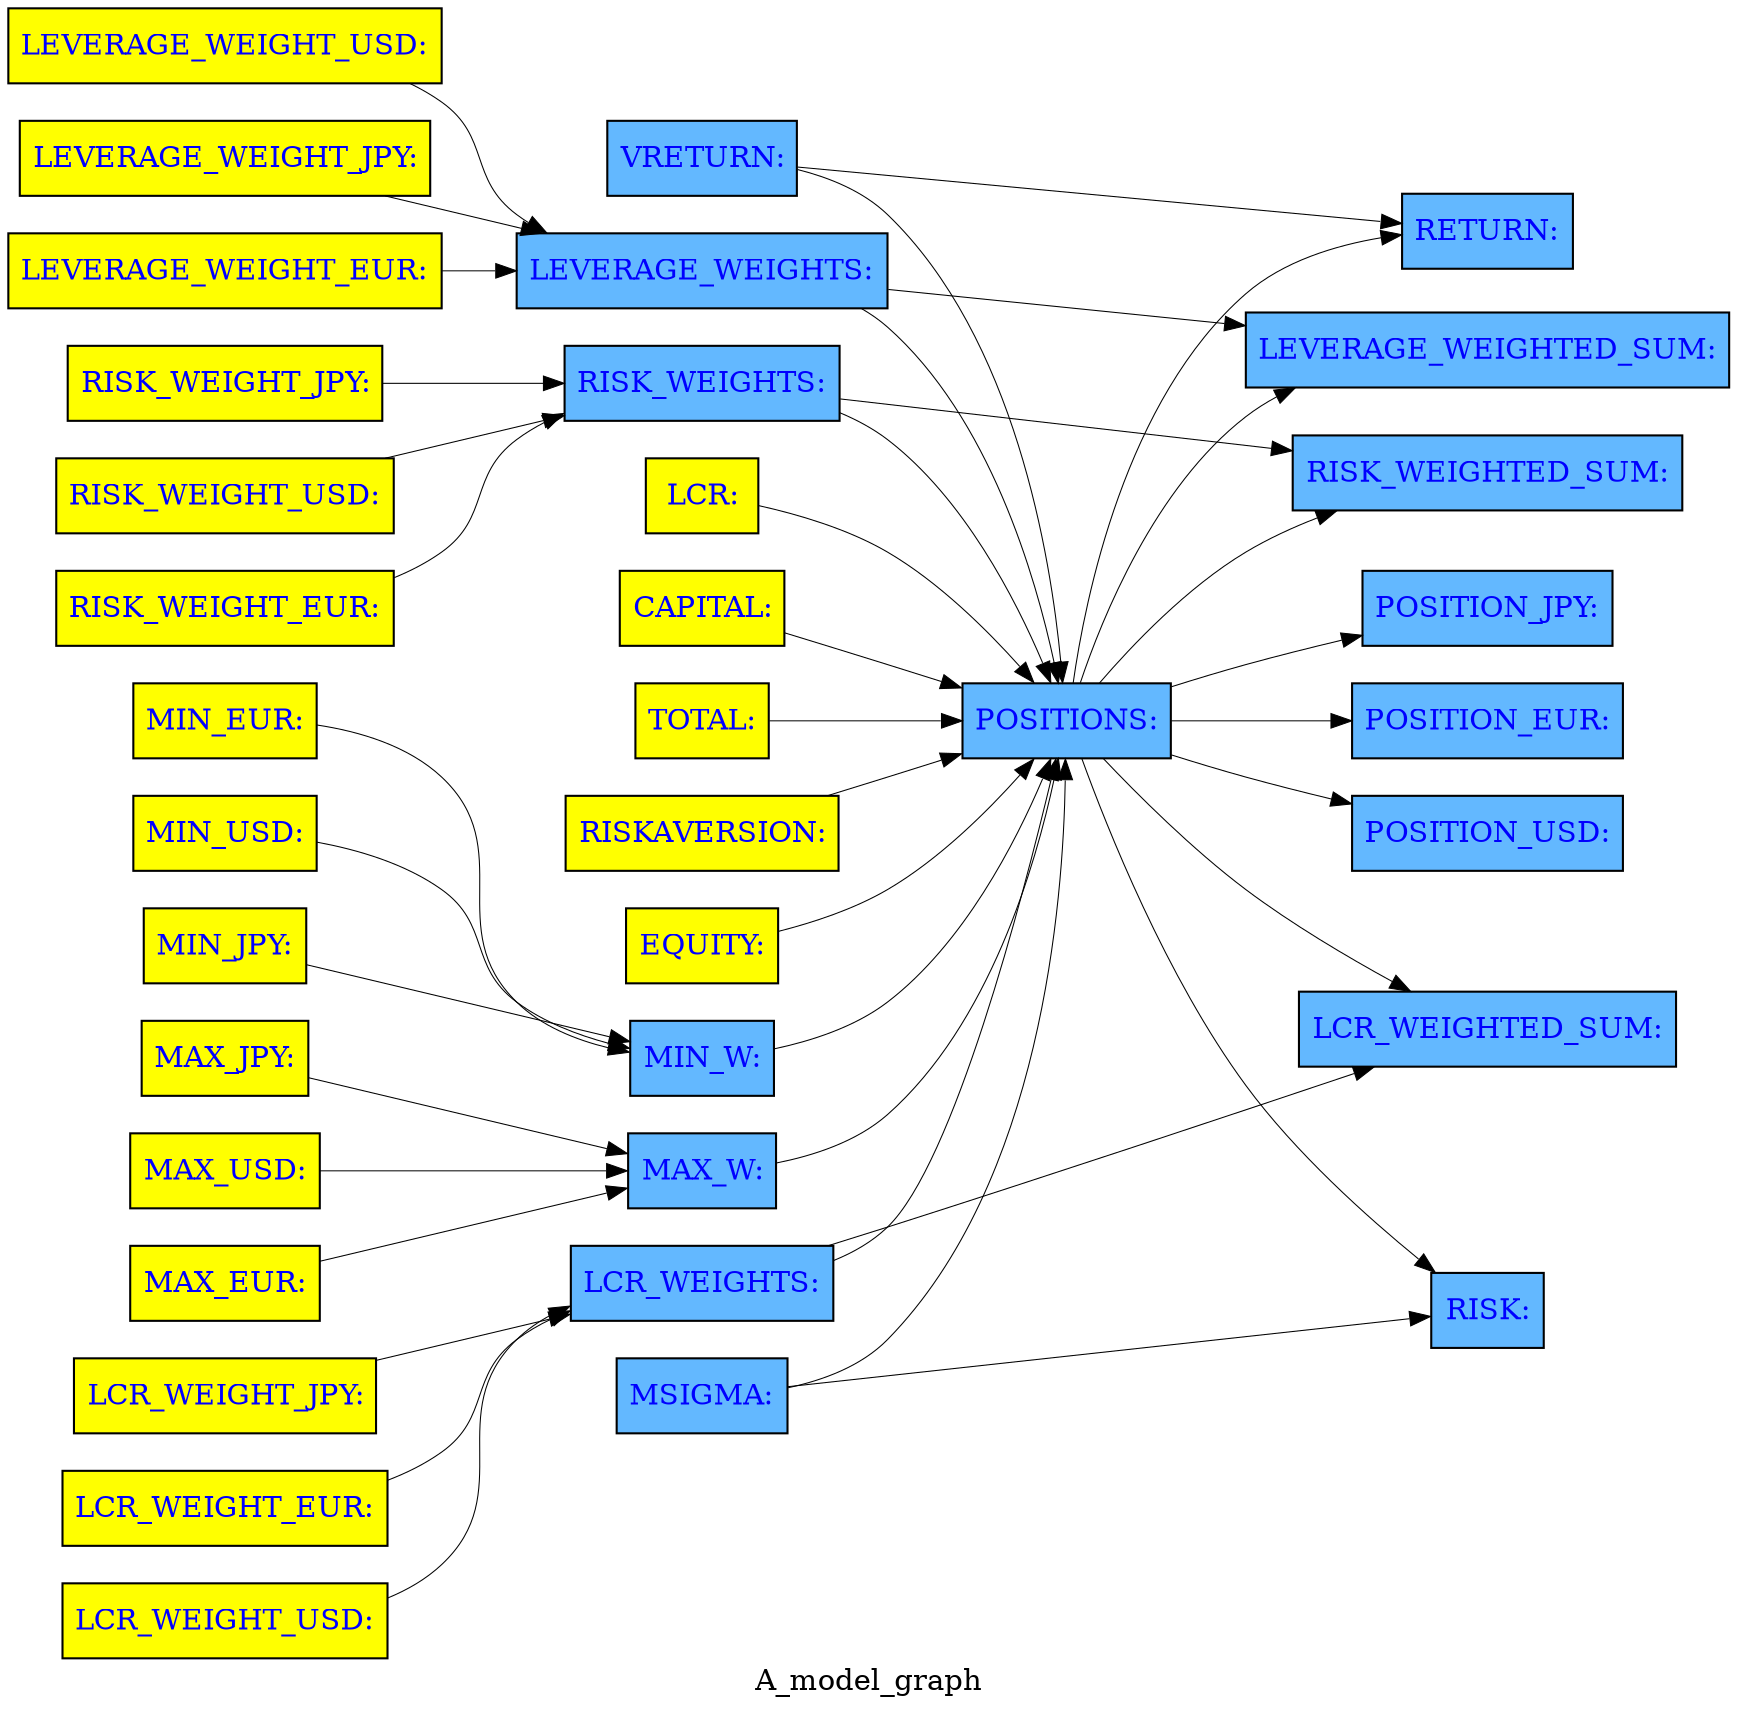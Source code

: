 digraph TD { rankdir ="LR" 
{node  [margin=0.025 fontcolor=blue style=filled ] 
 "VRETURN" [ shape=box fillcolor= steelblue1 tooltip="VRETURN&#10;FRML &lt;MATRIX&gt; VRETURN         = MATRIX([0.048,0.040,0.035]) &#36;"  margin=0.025 fontcolor=blue style = filled  label=<<TABLE BORDER='0' CELLBORDER = '0' style = "filled"  > <TR><TD tooltip="VRETURN&#10;FRML &lt;MATRIX&gt; VRETURN         = MATRIX([0.048,0.040,0.035]) &#36;">VRETURN:</TD></TR> </TABLE>> ]
"MIN_EUR" [ shape=box fillcolor= yellow tooltip="MIN_EUR&#10;Exogen"  margin=0.025 fontcolor=blue style = filled  label=<<TABLE BORDER='0' CELLBORDER = '0' style = "filled"  > <TR><TD tooltip="MIN_EUR&#10;Exogen">MIN_EUR:</TD></TR> </TABLE>> ]
"CAPITAL" [ shape=box fillcolor= yellow tooltip="CAPITAL&#10;Exogen"  margin=0.025 fontcolor=blue style = filled  label=<<TABLE BORDER='0' CELLBORDER = '0' style = "filled"  > <TR><TD tooltip="CAPITAL&#10;Exogen">CAPITAL:</TD></TR> </TABLE>> ]
"RETURN" [ shape=box fillcolor= steelblue1 tooltip="RETURN&#10;FRML XX      RETURN             =  (POSITIONS.TRANS() * VRETURN        )[0,0] &#36;"  margin=0.025 fontcolor=blue style = filled  label=<<TABLE BORDER='0' CELLBORDER = '0' style = "filled"  > <TR><TD tooltip="RETURN&#10;FRML XX      RETURN             =  (POSITIONS.TRANS() * VRETURN        )[0,0] &#36;">RETURN:</TD></TR> </TABLE>> ]
"LCR_WEIGHT_JPY" [ shape=box fillcolor= yellow tooltip="LCR_WEIGHT_JPY&#10;Exogen"  margin=0.025 fontcolor=blue style = filled  label=<<TABLE BORDER='0' CELLBORDER = '0' style = "filled"  > <TR><TD tooltip="LCR_WEIGHT_JPY&#10;Exogen">LCR_WEIGHT_JPY:</TD></TR> </TABLE>> ]
"LEVERAGE_WEIGHT_USD" [ shape=box fillcolor= yellow tooltip="LEVERAGE_WEIGHT_USD&#10;Exogen"  margin=0.025 fontcolor=blue style = filled  label=<<TABLE BORDER='0' CELLBORDER = '0' style = "filled"  > <TR><TD tooltip="LEVERAGE_WEIGHT_USD&#10;Exogen">LEVERAGE_WEIGHT_USD:</TD></TR> </TABLE>> ]
"RISK_WEIGHTED_SUM" [ shape=box fillcolor= steelblue1 tooltip="RISK_WEIGHTED_SUM&#10;FRML XX      RISK_WEIGHTED_SUM     = (RISK_WEIGHTS.TRANS() * POSITIONS)[0,0] &#36;"  margin=0.025 fontcolor=blue style = filled  label=<<TABLE BORDER='0' CELLBORDER = '0' style = "filled"  > <TR><TD tooltip="RISK_WEIGHTED_SUM&#10;FRML XX      RISK_WEIGHTED_SUM     = (RISK_WEIGHTS.TRANS() * POSITIONS)[0,0] &#36;">RISK_WEIGHTED_SUM:</TD></TR> </TABLE>> ]
"TOTAL" [ shape=box fillcolor= yellow tooltip="TOTAL&#10;Exogen"  margin=0.025 fontcolor=blue style = filled  label=<<TABLE BORDER='0' CELLBORDER = '0' style = "filled"  > <TR><TD tooltip="TOTAL&#10;Exogen">TOTAL:</TD></TR> </TABLE>> ]
"LEVERAGE_WEIGHT_JPY" [ shape=box fillcolor= yellow tooltip="LEVERAGE_WEIGHT_JPY&#10;Exogen"  margin=0.025 fontcolor=blue style = filled  label=<<TABLE BORDER='0' CELLBORDER = '0' style = "filled"  > <TR><TD tooltip="LEVERAGE_WEIGHT_JPY&#10;Exogen">LEVERAGE_WEIGHT_JPY:</TD></TR> </TABLE>> ]
"RISK_WEIGHT_JPY" [ shape=box fillcolor= yellow tooltip="RISK_WEIGHT_JPY&#10;Exogen"  margin=0.025 fontcolor=blue style = filled  label=<<TABLE BORDER='0' CELLBORDER = '0' style = "filled"  > <TR><TD tooltip="RISK_WEIGHT_JPY&#10;Exogen">RISK_WEIGHT_JPY:</TD></TR> </TABLE>> ]
"POSITION_USD" [ shape=box fillcolor= steelblue1 tooltip="POSITION_USD&#10;FRML XX      POSITION_USD,POSITION_JPY,POSITION_EUR = POSITIONS &#36;"  margin=0.025 fontcolor=blue style = filled  label=<<TABLE BORDER='0' CELLBORDER = '0' style = "filled"  > <TR><TD tooltip="POSITION_USD&#10;FRML XX      POSITION_USD,POSITION_JPY,POSITION_EUR = POSITIONS &#36;">POSITION_USD:</TD></TR> </TABLE>> ]
"MAX_JPY" [ shape=box fillcolor= yellow tooltip="MAX_JPY&#10;Exogen"  margin=0.025 fontcolor=blue style = filled  label=<<TABLE BORDER='0' CELLBORDER = '0' style = "filled"  > <TR><TD tooltip="MAX_JPY&#10;Exogen">MAX_JPY:</TD></TR> </TABLE>> ]
"LEVERAGE_WEIGHTS" [ shape=box fillcolor= steelblue1 tooltip="LEVERAGE_WEIGHTS&#10;FRML &lt;MATRIX&gt; LEVERAGE_WEIGHTS  = MATRIX(&#10;[LEVERAGE_WEIGHT_USD,LEVERAGE_WEIGHT_JPY,LEVERAGE_WEIGHT_EUR]) &#36;"  margin=0.025 fontcolor=blue style = filled  label=<<TABLE BORDER='0' CELLBORDER = '0' style = "filled"  > <TR><TD tooltip="LEVERAGE_WEIGHTS&#10;FRML &lt;MATRIX&gt; LEVERAGE_WEIGHTS  = MATRIX(&#10;[LEVERAGE_WEIGHT_USD,LEVERAGE_WEIGHT_JPY,LEVERAGE_WEIGHT_EUR]) &#36;">LEVERAGE_WEIGHTS:</TD></TR> </TABLE>> ]
"RISK_WEIGHTS" [ shape=box fillcolor= steelblue1 tooltip="RISK_WEIGHTS&#10;FRML &lt;MATRIX&gt; RISK_WEIGHTS      = MATRIX(&#10;[RISK_WEIGHT_USD,RISK_WEIGHT_JPY,RISK_WEIGHT_EUR]) &#36;"  margin=0.025 fontcolor=blue style = filled  label=<<TABLE BORDER='0' CELLBORDER = '0' style = "filled"  > <TR><TD tooltip="RISK_WEIGHTS&#10;FRML &lt;MATRIX&gt; RISK_WEIGHTS      = MATRIX(&#10;[RISK_WEIGHT_USD,RISK_WEIGHT_JPY,RISK_WEIGHT_EUR]) &#36;">RISK_WEIGHTS:</TD></TR> </TABLE>> ]
"RISK" [ shape=box fillcolor= steelblue1 tooltip="RISK&#10;FRML XX      RISK               =  (POSITIONS.TRANS() * MSIGMA * POSITIONS)[0,0]&#36;"  margin=0.025 fontcolor=blue style = filled  label=<<TABLE BORDER='0' CELLBORDER = '0' style = "filled"  > <TR><TD tooltip="RISK&#10;FRML XX      RISK               =  (POSITIONS.TRANS() * MSIGMA * POSITIONS)[0,0]&#36;">RISK:</TD></TR> </TABLE>> ]
"MIN_USD" [ shape=box fillcolor= yellow tooltip="MIN_USD&#10;Exogen"  margin=0.025 fontcolor=blue style = filled  label=<<TABLE BORDER='0' CELLBORDER = '0' style = "filled"  > <TR><TD tooltip="MIN_USD&#10;Exogen">MIN_USD:</TD></TR> </TABLE>> ]
"RISKAVERSION" [ shape=box fillcolor= yellow tooltip="RISKAVERSION&#10;Exogen"  margin=0.025 fontcolor=blue style = filled  label=<<TABLE BORDER='0' CELLBORDER = '0' style = "filled"  > <TR><TD tooltip="RISKAVERSION&#10;Exogen">RISKAVERSION:</TD></TR> </TABLE>> ]
"LCR_WEIGHTS" [ shape=box fillcolor= steelblue1 tooltip="LCR_WEIGHTS&#10;FRML &lt;MATRIX&gt; LCR_WEIGHTS       = MATRIX(&#10;[LCR_WEIGHT_USD,LCR_WEIGHT_JPY,LCR_WEIGHT_EUR]) &#36;"  margin=0.025 fontcolor=blue style = filled  label=<<TABLE BORDER='0' CELLBORDER = '0' style = "filled"  > <TR><TD tooltip="LCR_WEIGHTS&#10;FRML &lt;MATRIX&gt; LCR_WEIGHTS       = MATRIX(&#10;[LCR_WEIGHT_USD,LCR_WEIGHT_JPY,LCR_WEIGHT_EUR]) &#36;">LCR_WEIGHTS:</TD></TR> </TABLE>> ]
"MAX_USD" [ shape=box fillcolor= yellow tooltip="MAX_USD&#10;Exogen"  margin=0.025 fontcolor=blue style = filled  label=<<TABLE BORDER='0' CELLBORDER = '0' style = "filled"  > <TR><TD tooltip="MAX_USD&#10;Exogen">MAX_USD:</TD></TR> </TABLE>> ]
"LEVERAGE_WEIGHTED_SUM" [ shape=box fillcolor= steelblue1 tooltip="LEVERAGE_WEIGHTED_SUM&#10;FRML XX      LEVERAGE_WEIGHTED_SUM = (LEVERAGE_WEIGHTS.TRANS() * POSITIONS)[0,0] &#36;"  margin=0.025 fontcolor=blue style = filled  label=<<TABLE BORDER='0' CELLBORDER = '0' style = "filled"  > <TR><TD tooltip="LEVERAGE_WEIGHTED_SUM&#10;FRML XX      LEVERAGE_WEIGHTED_SUM = (LEVERAGE_WEIGHTS.TRANS() * POSITIONS)[0,0] &#36;">LEVERAGE_WEIGHTED_SUM:</TD></TR> </TABLE>> ]
"LCR_WEIGHT_EUR" [ shape=box fillcolor= yellow tooltip="LCR_WEIGHT_EUR&#10;Exogen"  margin=0.025 fontcolor=blue style = filled  label=<<TABLE BORDER='0' CELLBORDER = '0' style = "filled"  > <TR><TD tooltip="LCR_WEIGHT_EUR&#10;Exogen">LCR_WEIGHT_EUR:</TD></TR> </TABLE>> ]
"POSITIONS" [ shape=box fillcolor= steelblue1 tooltip="POSITIONS&#10;FRML &lt;MATRIX&gt; POSITIONS          =  MV_OPT(MSIGMA,VRETURN,RISKAVERSION, TOTAL,&#10;                      [[RISK_WEIGHTS] , [-LCR_WEIGHTS] , [LEVERAGE_WEIGHTS]],&#10;                                       [CAPITAL, -LCR , EQUITY] ,MIN_W,MAX_W) &#36;"  margin=0.025 fontcolor=blue style = filled  label=<<TABLE BORDER='0' CELLBORDER = '0' style = "filled"  > <TR><TD tooltip="POSITIONS&#10;FRML &lt;MATRIX&gt; POSITIONS          =  MV_OPT(MSIGMA,VRETURN,RISKAVERSION, TOTAL,&#10;                      [[RISK_WEIGHTS] , [-LCR_WEIGHTS] , [LEVERAGE_WEIGHTS]],&#10;                                       [CAPITAL, -LCR , EQUITY] ,MIN_W,MAX_W) &#36;">POSITIONS:</TD></TR> </TABLE>> ]
"MIN_JPY" [ shape=box fillcolor= yellow tooltip="MIN_JPY&#10;Exogen"  margin=0.025 fontcolor=blue style = filled  label=<<TABLE BORDER='0' CELLBORDER = '0' style = "filled"  > <TR><TD tooltip="MIN_JPY&#10;Exogen">MIN_JPY:</TD></TR> </TABLE>> ]
"EQUITY" [ shape=box fillcolor= yellow tooltip="EQUITY&#10;Exogen"  margin=0.025 fontcolor=blue style = filled  label=<<TABLE BORDER='0' CELLBORDER = '0' style = "filled"  > <TR><TD tooltip="EQUITY&#10;Exogen">EQUITY:</TD></TR> </TABLE>> ]
"MIN_W" [ shape=box fillcolor= steelblue1 tooltip="MIN_W&#10;FRML &lt;MATRIX&gt; MIN_W             = MATRIX(&#10;[MIN_USD,MIN_JPY,MIN_EUR])       &#36;"  margin=0.025 fontcolor=blue style = filled  label=<<TABLE BORDER='0' CELLBORDER = '0' style = "filled"  > <TR><TD tooltip="MIN_W&#10;FRML &lt;MATRIX&gt; MIN_W             = MATRIX(&#10;[MIN_USD,MIN_JPY,MIN_EUR])       &#36;">MIN_W:</TD></TR> </TABLE>> ]
"MAX_W" [ shape=box fillcolor= steelblue1 tooltip="MAX_W&#10;FRML &lt;MATRIX&gt; MAX_W             = MATRIX(&#10;[MAX_USD,MAX_JPY,MAX_EUR])      &#36;"  margin=0.025 fontcolor=blue style = filled  label=<<TABLE BORDER='0' CELLBORDER = '0' style = "filled"  > <TR><TD tooltip="MAX_W&#10;FRML &lt;MATRIX&gt; MAX_W             = MATRIX(&#10;[MAX_USD,MAX_JPY,MAX_EUR])      &#36;">MAX_W:</TD></TR> </TABLE>> ]
"POSITION_JPY" [ shape=box fillcolor= steelblue1 tooltip="POSITION_JPY&#10;FRML XX      POSITION_USD,POSITION_JPY,POSITION_EUR = POSITIONS &#36;"  margin=0.025 fontcolor=blue style = filled  label=<<TABLE BORDER='0' CELLBORDER = '0' style = "filled"  > <TR><TD tooltip="POSITION_JPY&#10;FRML XX      POSITION_USD,POSITION_JPY,POSITION_EUR = POSITIONS &#36;">POSITION_JPY:</TD></TR> </TABLE>> ]
"RISK_WEIGHT_USD" [ shape=box fillcolor= yellow tooltip="RISK_WEIGHT_USD&#10;Exogen"  margin=0.025 fontcolor=blue style = filled  label=<<TABLE BORDER='0' CELLBORDER = '0' style = "filled"  > <TR><TD tooltip="RISK_WEIGHT_USD&#10;Exogen">RISK_WEIGHT_USD:</TD></TR> </TABLE>> ]
"LCR" [ shape=box fillcolor= yellow tooltip="LCR&#10;Exogen"  margin=0.025 fontcolor=blue style = filled  label=<<TABLE BORDER='0' CELLBORDER = '0' style = "filled"  > <TR><TD tooltip="LCR&#10;Exogen">LCR:</TD></TR> </TABLE>> ]
"LCR_WEIGHTED_SUM" [ shape=box fillcolor= steelblue1 tooltip="LCR_WEIGHTED_SUM&#10;FRML XX      LCR_WEIGHTED_SUM      = (LCR_WEIGHTS.TRANS() * POSITIONS)[0,0] &#36;"  margin=0.025 fontcolor=blue style = filled  label=<<TABLE BORDER='0' CELLBORDER = '0' style = "filled"  > <TR><TD tooltip="LCR_WEIGHTED_SUM&#10;FRML XX      LCR_WEIGHTED_SUM      = (LCR_WEIGHTS.TRANS() * POSITIONS)[0,0] &#36;">LCR_WEIGHTED_SUM:</TD></TR> </TABLE>> ]
"MAX_EUR" [ shape=box fillcolor= yellow tooltip="MAX_EUR&#10;Exogen"  margin=0.025 fontcolor=blue style = filled  label=<<TABLE BORDER='0' CELLBORDER = '0' style = "filled"  > <TR><TD tooltip="MAX_EUR&#10;Exogen">MAX_EUR:</TD></TR> </TABLE>> ]
"MSIGMA" [ shape=box fillcolor= steelblue1 tooltip="MSIGMA&#10;FRML &lt;MATRIX&gt; MSIGMA  = MATRIX( [[0.01573635,0.01436816,	0.01045556],&#10;                                 [0.01436816,0.02289016,	0.01172995],&#10;                                 [0.01045556,0.01172995,	0.01748076]]  ) &#36;"  margin=0.025 fontcolor=blue style = filled  label=<<TABLE BORDER='0' CELLBORDER = '0' style = "filled"  > <TR><TD tooltip="MSIGMA&#10;FRML &lt;MATRIX&gt; MSIGMA  = MATRIX( [[0.01573635,0.01436816,	0.01045556],&#10;                                 [0.01436816,0.02289016,	0.01172995],&#10;                                 [0.01045556,0.01172995,	0.01748076]]  ) &#36;">MSIGMA:</TD></TR> </TABLE>> ]
"LCR_WEIGHT_USD" [ shape=box fillcolor= yellow tooltip="LCR_WEIGHT_USD&#10;Exogen"  margin=0.025 fontcolor=blue style = filled  label=<<TABLE BORDER='0' CELLBORDER = '0' style = "filled"  > <TR><TD tooltip="LCR_WEIGHT_USD&#10;Exogen">LCR_WEIGHT_USD:</TD></TR> </TABLE>> ]
"RISK_WEIGHT_EUR" [ shape=box fillcolor= yellow tooltip="RISK_WEIGHT_EUR&#10;Exogen"  margin=0.025 fontcolor=blue style = filled  label=<<TABLE BORDER='0' CELLBORDER = '0' style = "filled"  > <TR><TD tooltip="RISK_WEIGHT_EUR&#10;Exogen">RISK_WEIGHT_EUR:</TD></TR> </TABLE>> ]
"POSITION_EUR" [ shape=box fillcolor= steelblue1 tooltip="POSITION_EUR&#10;FRML XX      POSITION_USD,POSITION_JPY,POSITION_EUR = POSITIONS &#36;"  margin=0.025 fontcolor=blue style = filled  label=<<TABLE BORDER='0' CELLBORDER = '0' style = "filled"  > <TR><TD tooltip="POSITION_EUR&#10;FRML XX      POSITION_USD,POSITION_JPY,POSITION_EUR = POSITIONS &#36;">POSITION_EUR:</TD></TR> </TABLE>> ]
"LEVERAGE_WEIGHT_EUR" [ shape=box fillcolor= yellow tooltip="LEVERAGE_WEIGHT_EUR&#10;Exogen"  margin=0.025 fontcolor=blue style = filled  label=<<TABLE BORDER='0' CELLBORDER = '0' style = "filled"  > <TR><TD tooltip="LEVERAGE_WEIGHT_EUR&#10;Exogen">LEVERAGE_WEIGHT_EUR:</TD></TR> </TABLE>> ] 
} 
"MSIGMA" -> "POSITIONS" [ style = filled tooltip=NA href="bogus" penwidth = 0.5 ]
"LCR_WEIGHT_EUR" -> "LCR_WEIGHTS" [ style = filled tooltip=NA href="bogus" penwidth = 0.5 ]
"POSITIONS" -> "LEVERAGE_WEIGHTED_SUM" [ style = filled tooltip=NA href="bogus" penwidth = 0.5 ]
"RISK_WEIGHTS" -> "RISK_WEIGHTED_SUM" [ style = filled tooltip=NA href="bogus" penwidth = 0.5 ]
"RISK_WEIGHT_EUR" -> "RISK_WEIGHTS" [ style = filled tooltip=NA href="bogus" penwidth = 0.5 ]
"MIN_JPY" -> "MIN_W" [ style = filled tooltip=NA href="bogus" penwidth = 0.5 ]
"MIN_USD" -> "MIN_W" [ style = filled tooltip=NA href="bogus" penwidth = 0.5 ]
"POSITIONS" -> "RISK" [ style = filled tooltip=NA href="bogus" penwidth = 0.5 ]
"MAX_USD" -> "MAX_W" [ style = filled tooltip=NA href="bogus" penwidth = 0.5 ]
"LCR_WEIGHT_USD" -> "LCR_WEIGHTS" [ style = filled tooltip=NA href="bogus" penwidth = 0.5 ]
"VRETURN" -> "RETURN" [ style = filled tooltip=NA href="bogus" penwidth = 0.5 ]
"MIN_W" -> "POSITIONS" [ style = filled tooltip=NA href="bogus" penwidth = 0.5 ]
"POSITIONS" -> "POSITION_USD" [ style = filled tooltip=NA href="bogus" penwidth = 0.5 ]
"LCR" -> "POSITIONS" [ style = filled tooltip=NA href="bogus" penwidth = 0.5 ]
"MSIGMA" -> "RISK" [ style = filled tooltip=NA href="bogus" penwidth = 0.5 ]
"LCR_WEIGHT_JPY" -> "LCR_WEIGHTS" [ style = filled tooltip=NA href="bogus" penwidth = 0.5 ]
"POSITIONS" -> "POSITION_EUR" [ style = filled tooltip=NA href="bogus" penwidth = 0.5 ]
"LEVERAGE_WEIGHTS" -> "POSITIONS" [ style = filled tooltip=NA href="bogus" penwidth = 0.5 ]
"MAX_W" -> "POSITIONS" [ style = filled tooltip=NA href="bogus" penwidth = 0.5 ]
"MIN_EUR" -> "MIN_W" [ style = filled tooltip=NA href="bogus" penwidth = 0.5 ]
"VRETURN" -> "POSITIONS" [ style = filled tooltip=NA href="bogus" penwidth = 0.5 ]
"RISK_WEIGHTS" -> "POSITIONS" [ style = filled tooltip=NA href="bogus" penwidth = 0.5 ]
"EQUITY" -> "POSITIONS" [ style = filled tooltip=NA href="bogus" penwidth = 0.5 ]
"LEVERAGE_WEIGHT_USD" -> "LEVERAGE_WEIGHTS" [ style = filled tooltip=NA href="bogus" penwidth = 0.5 ]
"POSITIONS" -> "POSITION_JPY" [ style = filled tooltip=NA href="bogus" penwidth = 0.5 ]
"RISK_WEIGHT_JPY" -> "RISK_WEIGHTS" [ style = filled tooltip=NA href="bogus" penwidth = 0.5 ]
"POSITIONS" -> "LCR_WEIGHTED_SUM" [ style = filled tooltip=NA href="bogus" penwidth = 0.5 ]
"LEVERAGE_WEIGHTS" -> "LEVERAGE_WEIGHTED_SUM" [ style = filled tooltip=NA href="bogus" penwidth = 0.5 ]
"POSITIONS" -> "RISK_WEIGHTED_SUM" [ style = filled tooltip=NA href="bogus" penwidth = 0.5 ]
"LCR_WEIGHTS" -> "LCR_WEIGHTED_SUM" [ style = filled tooltip=NA href="bogus" penwidth = 0.5 ]
"POSITIONS" -> "RETURN" [ style = filled tooltip=NA href="bogus" penwidth = 0.5 ]
"CAPITAL" -> "POSITIONS" [ style = filled tooltip=NA href="bogus" penwidth = 0.5 ]
"LEVERAGE_WEIGHT_EUR" -> "LEVERAGE_WEIGHTS" [ style = filled tooltip=NA href="bogus" penwidth = 0.5 ]
"RISK_WEIGHT_USD" -> "RISK_WEIGHTS" [ style = filled tooltip=NA href="bogus" penwidth = 0.5 ]
"TOTAL" -> "POSITIONS" [ style = filled tooltip=NA href="bogus" penwidth = 0.5 ]
"MAX_JPY" -> "MAX_W" [ style = filled tooltip=NA href="bogus" penwidth = 0.5 ]
"RISKAVERSION" -> "POSITIONS" [ style = filled tooltip=NA href="bogus" penwidth = 0.5 ]
"LCR_WEIGHTS" -> "POSITIONS" [ style = filled tooltip=NA href="bogus" penwidth = 0.5 ]
"MAX_EUR" -> "MAX_W" [ style = filled tooltip=NA href="bogus" penwidth = 0.5 ]
"LEVERAGE_WEIGHT_JPY" -> "LEVERAGE_WEIGHTS" [ style = filled tooltip=NA href="bogus" penwidth = 0.5 ]
 label = "A_model_graph";
}